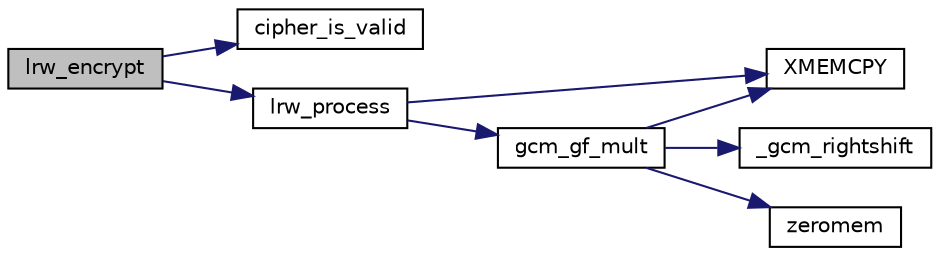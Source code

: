 digraph "lrw_encrypt"
{
 // LATEX_PDF_SIZE
  edge [fontname="Helvetica",fontsize="10",labelfontname="Helvetica",labelfontsize="10"];
  node [fontname="Helvetica",fontsize="10",shape=record];
  rankdir="LR";
  Node0 [label="lrw_encrypt",height=0.2,width=0.4,color="black", fillcolor="grey75", style="filled", fontcolor="black",tooltip="LRW encrypt blocks."];
  Node0 -> Node1 [color="midnightblue",fontsize="10",style="solid",fontname="Helvetica"];
  Node1 [label="cipher_is_valid",height=0.2,width=0.4,color="black", fillcolor="white", style="filled",URL="$tomcrypt__cipher_8h.html#ac30eb68934c4ca07205344dc9d159221",tooltip=" "];
  Node0 -> Node2 [color="midnightblue",fontsize="10",style="solid",fontname="Helvetica"];
  Node2 [label="lrw_process",height=0.2,width=0.4,color="black", fillcolor="white", style="filled",URL="$lrw__process_8c.html#a6f5de9c91139715030145308a447204a",tooltip="Process blocks with LRW, since decrypt/encrypt are largely the same they share this code."];
  Node2 -> Node3 [color="midnightblue",fontsize="10",style="solid",fontname="Helvetica"];
  Node3 [label="XMEMCPY",height=0.2,width=0.4,color="black", fillcolor="white", style="filled",URL="$tomcrypt__cfg_8h.html#a7691dd48d60d5fc6daf2fa7ec4c55e12",tooltip=" "];
  Node2 -> Node4 [color="midnightblue",fontsize="10",style="solid",fontname="Helvetica"];
  Node4 [label="gcm_gf_mult",height=0.2,width=0.4,color="black", fillcolor="white", style="filled",URL="$gcm__gf__mult_8c.html#af64448959cfcae8b0a774822f2219f47",tooltip="GCM GF multiplier (internal use only) bitserial."];
  Node4 -> Node5 [color="midnightblue",fontsize="10",style="solid",fontname="Helvetica"];
  Node5 [label="_gcm_rightshift",height=0.2,width=0.4,color="black", fillcolor="white", style="filled",URL="$gcm__gf__mult_8c.html#abf44db599e40033f4320e5fbc9ffd93c",tooltip=" "];
  Node4 -> Node3 [color="midnightblue",fontsize="10",style="solid",fontname="Helvetica"];
  Node4 -> Node6 [color="midnightblue",fontsize="10",style="solid",fontname="Helvetica"];
  Node6 [label="zeromem",height=0.2,width=0.4,color="black", fillcolor="white", style="filled",URL="$tomcrypt__misc_8h.html#a63b6e188713790263bfd3612fe8b398f",tooltip="Zero a block of memory."];
}
